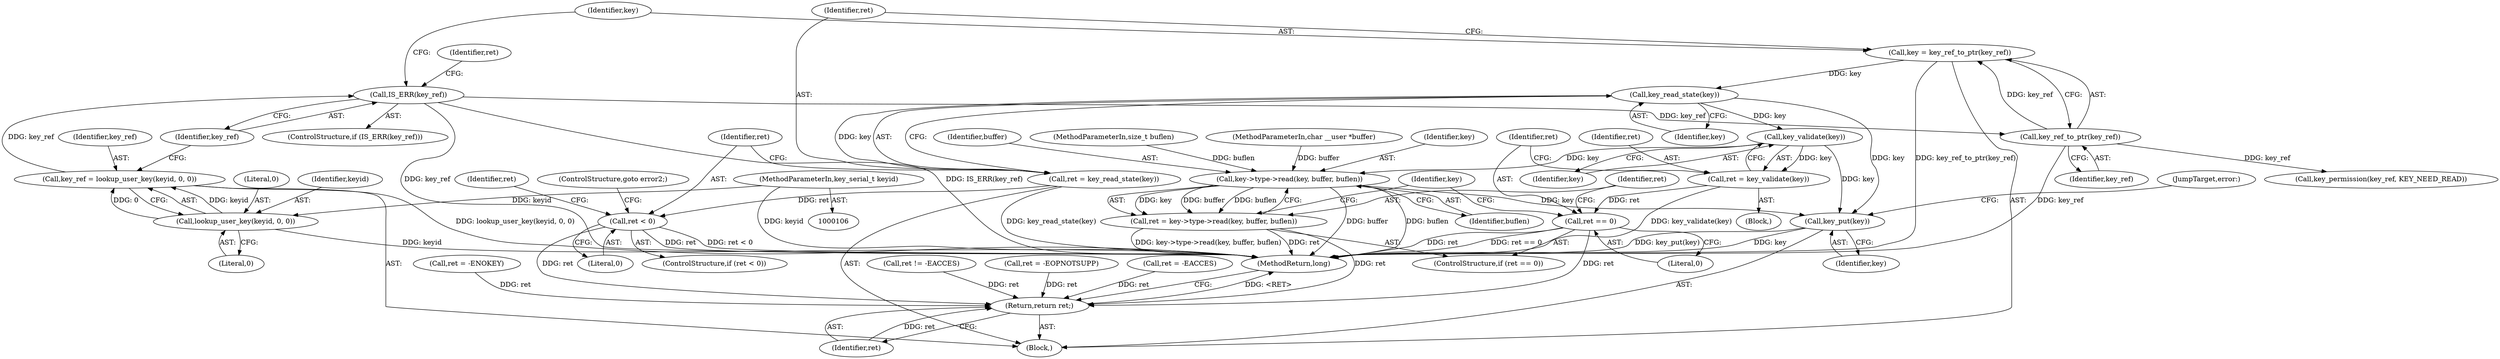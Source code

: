 digraph "0_linux_363b02dab09b3226f3bd1420dad9c72b79a42a76_9@API" {
"1000135" [label="(Call,key_read_state(key))"];
"1000129" [label="(Call,key = key_ref_to_ptr(key_ref))"];
"1000131" [label="(Call,key_ref_to_ptr(key_ref))"];
"1000121" [label="(Call,IS_ERR(key_ref))"];
"1000114" [label="(Call,key_ref = lookup_user_key(keyid, 0, 0))"];
"1000116" [label="(Call,lookup_user_key(keyid, 0, 0))"];
"1000107" [label="(MethodParameterIn,key_serial_t keyid)"];
"1000133" [label="(Call,ret = key_read_state(key))"];
"1000138" [label="(Call,ret < 0)"];
"1000208" [label="(Return,return ret;)"];
"1000187" [label="(Call,key_validate(key))"];
"1000185" [label="(Call,ret = key_validate(key))"];
"1000190" [label="(Call,ret == 0)"];
"1000195" [label="(Call,key->type->read(key, buffer, buflen))"];
"1000193" [label="(Call,ret = key->type->read(key, buffer, buflen))"];
"1000205" [label="(Call,key_put(key))"];
"1000121" [label="(Call,IS_ERR(key_ref))"];
"1000193" [label="(Call,ret = key->type->read(key, buffer, buflen))"];
"1000138" [label="(Call,ret < 0)"];
"1000195" [label="(Call,key->type->read(key, buffer, buflen))"];
"1000206" [label="(Identifier,key)"];
"1000208" [label="(Return,return ret;)"];
"1000153" [label="(Call,ret != -EACCES)"];
"1000110" [label="(Block,)"];
"1000185" [label="(Call,ret = key_validate(key))"];
"1000187" [label="(Call,key_validate(key))"];
"1000124" [label="(Call,ret = -ENOKEY)"];
"1000179" [label="(Block,)"];
"1000107" [label="(MethodParameterIn,key_serial_t keyid)"];
"1000114" [label="(Call,key_ref = lookup_user_key(keyid, 0, 0))"];
"1000132" [label="(Identifier,key_ref)"];
"1000130" [label="(Identifier,key)"];
"1000115" [label="(Identifier,key_ref)"];
"1000140" [label="(Literal,0)"];
"1000196" [label="(Identifier,key)"];
"1000202" [label="(Identifier,key)"];
"1000169" [label="(Call,ret = -EOPNOTSUPP)"];
"1000122" [label="(Identifier,key_ref)"];
"1000129" [label="(Call,key = key_ref_to_ptr(key_ref))"];
"1000116" [label="(Call,lookup_user_key(keyid, 0, 0))"];
"1000131" [label="(Call,key_ref_to_ptr(key_ref))"];
"1000194" [label="(Identifier,ret)"];
"1000198" [label="(Identifier,buflen)"];
"1000137" [label="(ControlStructure,if (ret < 0))"];
"1000135" [label="(Call,key_read_state(key))"];
"1000118" [label="(Literal,0)"];
"1000205" [label="(Call,key_put(key))"];
"1000209" [label="(Identifier,ret)"];
"1000136" [label="(Identifier,key)"];
"1000133" [label="(Call,ret = key_read_state(key))"];
"1000188" [label="(Identifier,key)"];
"1000197" [label="(Identifier,buffer)"];
"1000210" [label="(MethodReturn,long)"];
"1000119" [label="(Literal,0)"];
"1000144" [label="(Call,key_permission(key_ref, KEY_NEED_READ))"];
"1000120" [label="(ControlStructure,if (IS_ERR(key_ref)))"];
"1000139" [label="(Identifier,ret)"];
"1000117" [label="(Identifier,keyid)"];
"1000163" [label="(Call,ret = -EACCES)"];
"1000109" [label="(MethodParameterIn,size_t buflen)"];
"1000108" [label="(MethodParameterIn,char __user *buffer)"];
"1000141" [label="(ControlStructure,goto error2;)"];
"1000143" [label="(Identifier,ret)"];
"1000125" [label="(Identifier,ret)"];
"1000191" [label="(Identifier,ret)"];
"1000189" [label="(ControlStructure,if (ret == 0))"];
"1000186" [label="(Identifier,ret)"];
"1000190" [label="(Call,ret == 0)"];
"1000192" [label="(Literal,0)"];
"1000207" [label="(JumpTarget,error:)"];
"1000134" [label="(Identifier,ret)"];
"1000135" -> "1000133"  [label="AST: "];
"1000135" -> "1000136"  [label="CFG: "];
"1000136" -> "1000135"  [label="AST: "];
"1000133" -> "1000135"  [label="CFG: "];
"1000135" -> "1000133"  [label="DDG: key"];
"1000129" -> "1000135"  [label="DDG: key"];
"1000135" -> "1000187"  [label="DDG: key"];
"1000135" -> "1000205"  [label="DDG: key"];
"1000129" -> "1000110"  [label="AST: "];
"1000129" -> "1000131"  [label="CFG: "];
"1000130" -> "1000129"  [label="AST: "];
"1000131" -> "1000129"  [label="AST: "];
"1000134" -> "1000129"  [label="CFG: "];
"1000129" -> "1000210"  [label="DDG: key_ref_to_ptr(key_ref)"];
"1000131" -> "1000129"  [label="DDG: key_ref"];
"1000131" -> "1000132"  [label="CFG: "];
"1000132" -> "1000131"  [label="AST: "];
"1000131" -> "1000210"  [label="DDG: key_ref"];
"1000121" -> "1000131"  [label="DDG: key_ref"];
"1000131" -> "1000144"  [label="DDG: key_ref"];
"1000121" -> "1000120"  [label="AST: "];
"1000121" -> "1000122"  [label="CFG: "];
"1000122" -> "1000121"  [label="AST: "];
"1000125" -> "1000121"  [label="CFG: "];
"1000130" -> "1000121"  [label="CFG: "];
"1000121" -> "1000210"  [label="DDG: IS_ERR(key_ref)"];
"1000121" -> "1000210"  [label="DDG: key_ref"];
"1000114" -> "1000121"  [label="DDG: key_ref"];
"1000114" -> "1000110"  [label="AST: "];
"1000114" -> "1000116"  [label="CFG: "];
"1000115" -> "1000114"  [label="AST: "];
"1000116" -> "1000114"  [label="AST: "];
"1000122" -> "1000114"  [label="CFG: "];
"1000114" -> "1000210"  [label="DDG: lookup_user_key(keyid, 0, 0)"];
"1000116" -> "1000114"  [label="DDG: keyid"];
"1000116" -> "1000114"  [label="DDG: 0"];
"1000116" -> "1000119"  [label="CFG: "];
"1000117" -> "1000116"  [label="AST: "];
"1000118" -> "1000116"  [label="AST: "];
"1000119" -> "1000116"  [label="AST: "];
"1000116" -> "1000210"  [label="DDG: keyid"];
"1000107" -> "1000116"  [label="DDG: keyid"];
"1000107" -> "1000106"  [label="AST: "];
"1000107" -> "1000210"  [label="DDG: keyid"];
"1000133" -> "1000110"  [label="AST: "];
"1000134" -> "1000133"  [label="AST: "];
"1000139" -> "1000133"  [label="CFG: "];
"1000133" -> "1000210"  [label="DDG: key_read_state(key)"];
"1000133" -> "1000138"  [label="DDG: ret"];
"1000138" -> "1000137"  [label="AST: "];
"1000138" -> "1000140"  [label="CFG: "];
"1000139" -> "1000138"  [label="AST: "];
"1000140" -> "1000138"  [label="AST: "];
"1000141" -> "1000138"  [label="CFG: "];
"1000143" -> "1000138"  [label="CFG: "];
"1000138" -> "1000210"  [label="DDG: ret"];
"1000138" -> "1000210"  [label="DDG: ret < 0"];
"1000138" -> "1000208"  [label="DDG: ret"];
"1000208" -> "1000110"  [label="AST: "];
"1000208" -> "1000209"  [label="CFG: "];
"1000209" -> "1000208"  [label="AST: "];
"1000210" -> "1000208"  [label="CFG: "];
"1000208" -> "1000210"  [label="DDG: <RET>"];
"1000209" -> "1000208"  [label="DDG: ret"];
"1000163" -> "1000208"  [label="DDG: ret"];
"1000190" -> "1000208"  [label="DDG: ret"];
"1000153" -> "1000208"  [label="DDG: ret"];
"1000169" -> "1000208"  [label="DDG: ret"];
"1000124" -> "1000208"  [label="DDG: ret"];
"1000193" -> "1000208"  [label="DDG: ret"];
"1000187" -> "1000185"  [label="AST: "];
"1000187" -> "1000188"  [label="CFG: "];
"1000188" -> "1000187"  [label="AST: "];
"1000185" -> "1000187"  [label="CFG: "];
"1000187" -> "1000185"  [label="DDG: key"];
"1000187" -> "1000195"  [label="DDG: key"];
"1000187" -> "1000205"  [label="DDG: key"];
"1000185" -> "1000179"  [label="AST: "];
"1000186" -> "1000185"  [label="AST: "];
"1000191" -> "1000185"  [label="CFG: "];
"1000185" -> "1000210"  [label="DDG: key_validate(key)"];
"1000185" -> "1000190"  [label="DDG: ret"];
"1000190" -> "1000189"  [label="AST: "];
"1000190" -> "1000192"  [label="CFG: "];
"1000191" -> "1000190"  [label="AST: "];
"1000192" -> "1000190"  [label="AST: "];
"1000194" -> "1000190"  [label="CFG: "];
"1000202" -> "1000190"  [label="CFG: "];
"1000190" -> "1000210"  [label="DDG: ret == 0"];
"1000190" -> "1000210"  [label="DDG: ret"];
"1000195" -> "1000193"  [label="AST: "];
"1000195" -> "1000198"  [label="CFG: "];
"1000196" -> "1000195"  [label="AST: "];
"1000197" -> "1000195"  [label="AST: "];
"1000198" -> "1000195"  [label="AST: "];
"1000193" -> "1000195"  [label="CFG: "];
"1000195" -> "1000210"  [label="DDG: buffer"];
"1000195" -> "1000210"  [label="DDG: buflen"];
"1000195" -> "1000193"  [label="DDG: key"];
"1000195" -> "1000193"  [label="DDG: buffer"];
"1000195" -> "1000193"  [label="DDG: buflen"];
"1000108" -> "1000195"  [label="DDG: buffer"];
"1000109" -> "1000195"  [label="DDG: buflen"];
"1000195" -> "1000205"  [label="DDG: key"];
"1000193" -> "1000189"  [label="AST: "];
"1000194" -> "1000193"  [label="AST: "];
"1000202" -> "1000193"  [label="CFG: "];
"1000193" -> "1000210"  [label="DDG: ret"];
"1000193" -> "1000210"  [label="DDG: key->type->read(key, buffer, buflen)"];
"1000205" -> "1000110"  [label="AST: "];
"1000205" -> "1000206"  [label="CFG: "];
"1000206" -> "1000205"  [label="AST: "];
"1000207" -> "1000205"  [label="CFG: "];
"1000205" -> "1000210"  [label="DDG: key_put(key)"];
"1000205" -> "1000210"  [label="DDG: key"];
}
